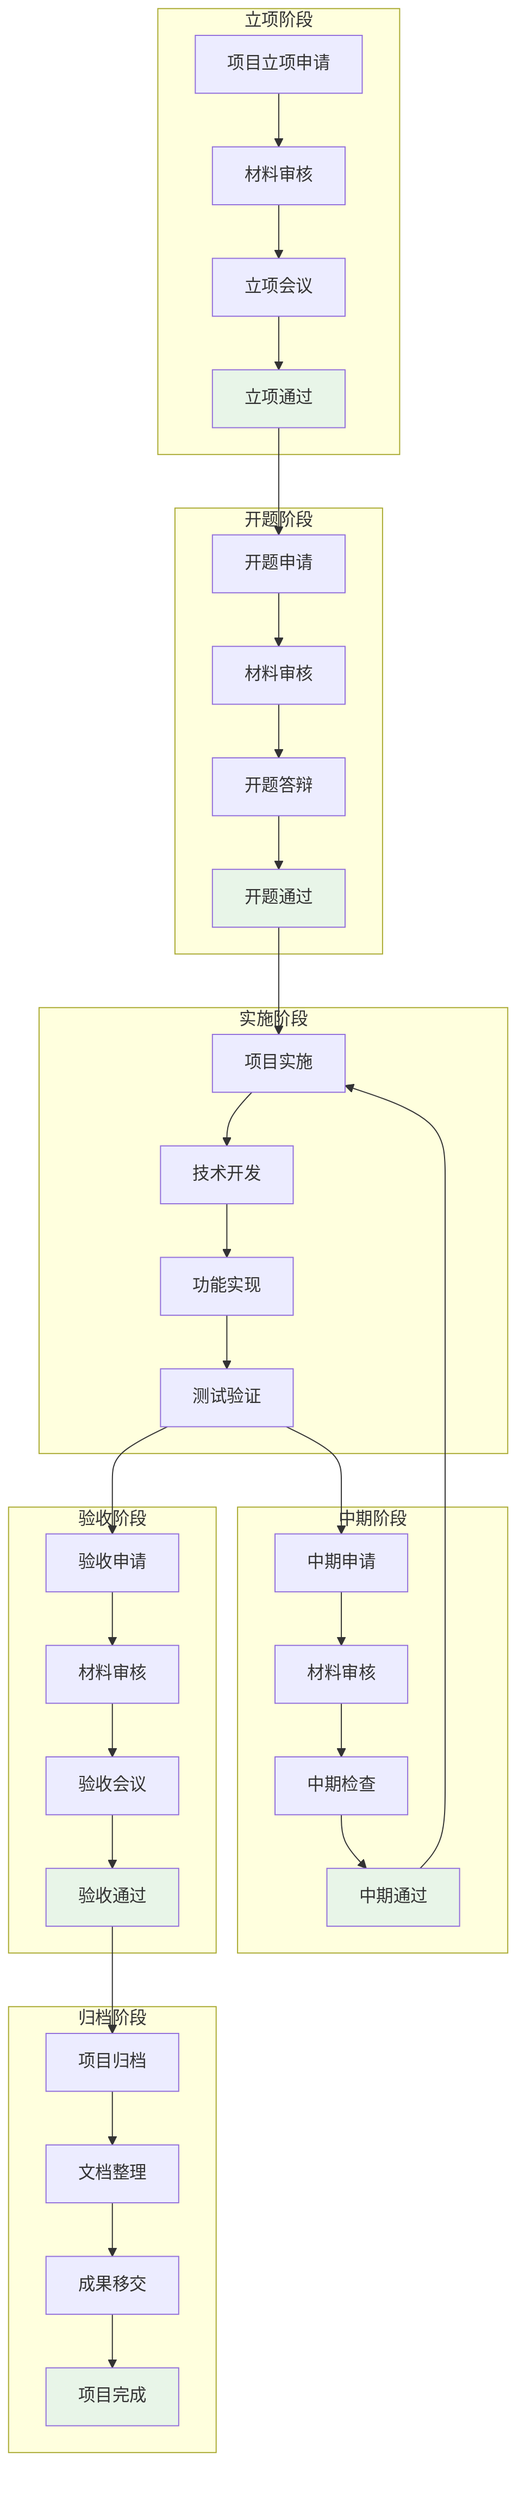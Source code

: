 graph TD
    subgraph "立项阶段"
        A1[项目立项申请] --> A2[材料审核]
        A2 --> A3[立项会议]
        A3 --> A4[立项通过]
    end
    
    subgraph "开题阶段"
        B1[开题申请] --> B2[材料审核]
        B2 --> B3[开题答辩]
        B3 --> B4[开题通过]
    end
    
    subgraph "实施阶段"
        C1[项目实施] --> C2[技术开发]
        C2 --> C3[功能实现]
        C3 --> C4[测试验证]
    end
    
    subgraph "中期阶段"
        D1[中期申请] --> D2[材料审核]
        D2 --> D3[中期检查]
        D3 --> D4[中期通过]
    end
    
    subgraph "验收阶段"
        E1[验收申请] --> E2[材料审核]
        E2 --> E3[验收会议]
        E3 --> E4[验收通过]
    end
    
    subgraph "归档阶段"
        F1[项目归档] --> F2[文档整理]
        F2 --> F3[成果移交]
        F3 --> F4[项目完成]
    end
    
    A4 --> B1
    B4 --> C1
    C4 --> D1
    D4 --> C1
    C4 --> E1
    E4 --> F1
    
    style A4 fill:#e8f5e8
    style B4 fill:#e8f5e8
    style D4 fill:#e8f5e8
    style E4 fill:#e8f5e8
    style F4 fill:#e8f5e8